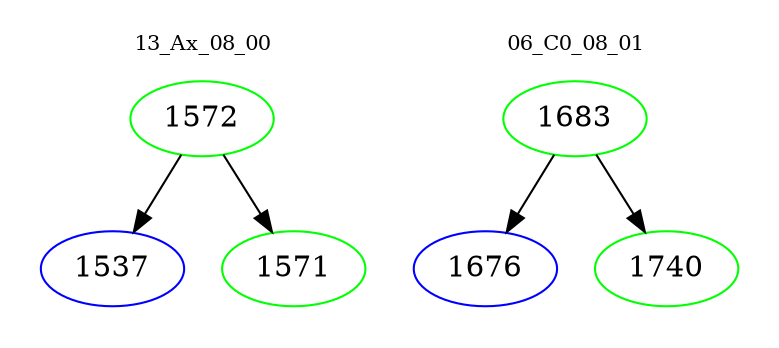 digraph{
subgraph cluster_0 {
color = white
label = "13_Ax_08_00";
fontsize=10;
T0_1572 [label="1572", color="green"]
T0_1572 -> T0_1537 [color="black"]
T0_1537 [label="1537", color="blue"]
T0_1572 -> T0_1571 [color="black"]
T0_1571 [label="1571", color="green"]
}
subgraph cluster_1 {
color = white
label = "06_C0_08_01";
fontsize=10;
T1_1683 [label="1683", color="green"]
T1_1683 -> T1_1676 [color="black"]
T1_1676 [label="1676", color="blue"]
T1_1683 -> T1_1740 [color="black"]
T1_1740 [label="1740", color="green"]
}
}
